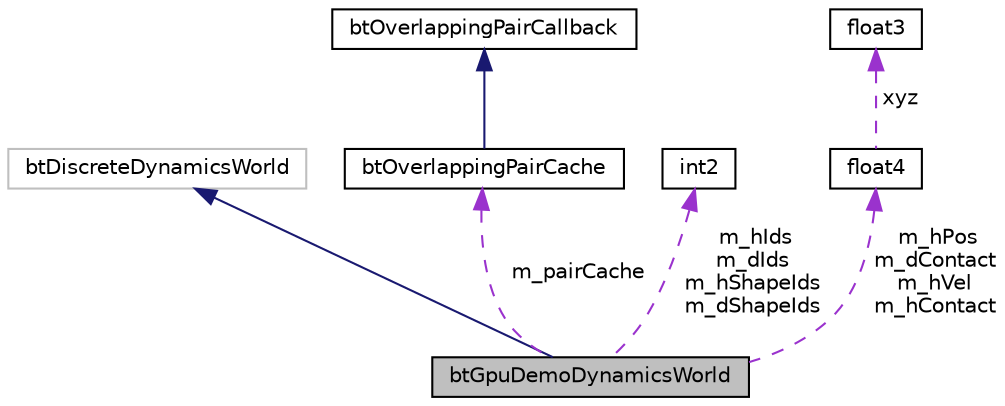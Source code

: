 digraph "btGpuDemoDynamicsWorld"
{
  edge [fontname="Helvetica",fontsize="10",labelfontname="Helvetica",labelfontsize="10"];
  node [fontname="Helvetica",fontsize="10",shape=record];
  Node1 [label="btGpuDemoDynamicsWorld",height=0.2,width=0.4,color="black", fillcolor="grey75", style="filled", fontcolor="black"];
  Node2 -> Node1 [dir="back",color="midnightblue",fontsize="10",style="solid",fontname="Helvetica"];
  Node2 [label="btDiscreteDynamicsWorld",height=0.2,width=0.4,color="grey75", fillcolor="white", style="filled"];
  Node3 -> Node1 [dir="back",color="darkorchid3",fontsize="10",style="dashed",label=" m_pairCache" ,fontname="Helvetica"];
  Node3 [label="btOverlappingPairCache",height=0.2,width=0.4,color="black", fillcolor="white", style="filled",URL="$classbt_overlapping_pair_cache.html"];
  Node4 -> Node3 [dir="back",color="midnightblue",fontsize="10",style="solid",fontname="Helvetica"];
  Node4 [label="btOverlappingPairCallback",height=0.2,width=0.4,color="black", fillcolor="white", style="filled",URL="$classbt_overlapping_pair_callback.html",tooltip="The btOverlappingPairCallback class is an additional optional broadphase user callback for adding/rem..."];
  Node5 -> Node1 [dir="back",color="darkorchid3",fontsize="10",style="dashed",label=" m_hIds\nm_dIds\nm_hShapeIds\nm_dShapeIds" ,fontname="Helvetica"];
  Node5 [label="int2",height=0.2,width=0.4,color="black", fillcolor="white", style="filled",URL="$structint2.html"];
  Node6 -> Node1 [dir="back",color="darkorchid3",fontsize="10",style="dashed",label=" m_hPos\nm_dContact\nm_hVel\nm_hContact" ,fontname="Helvetica"];
  Node6 [label="float4",height=0.2,width=0.4,color="black", fillcolor="white", style="filled",URL="$structfloat4.html"];
  Node7 -> Node6 [dir="back",color="darkorchid3",fontsize="10",style="dashed",label=" xyz" ,fontname="Helvetica"];
  Node7 [label="float3",height=0.2,width=0.4,color="black", fillcolor="white", style="filled",URL="$structfloat3.html"];
}
